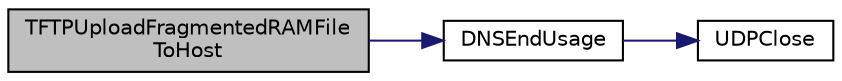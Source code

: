 digraph "TFTPUploadFragmentedRAMFileToHost"
{
  edge [fontname="Helvetica",fontsize="10",labelfontname="Helvetica",labelfontsize="10"];
  node [fontname="Helvetica",fontsize="10",shape=record];
  rankdir="LR";
  Node1 [label="TFTPUploadFragmentedRAMFile\lToHost",height=0.2,width=0.4,color="black", fillcolor="grey75", style="filled", fontcolor="black"];
  Node1 -> Node2 [color="midnightblue",fontsize="10",style="solid",fontname="Helvetica"];
  Node2 [label="DNSEndUsage",height=0.2,width=0.4,color="black", fillcolor="white", style="filled",URL="$_d_n_s_8h.html#a27e8ba4b66a0d78061be23911cd3a426"];
  Node2 -> Node3 [color="midnightblue",fontsize="10",style="solid",fontname="Helvetica"];
  Node3 [label="UDPClose",height=0.2,width=0.4,color="black", fillcolor="white", style="filled",URL="$_u_d_p_8h.html#ab324430d82f92d41aec441f45ddf7d0f"];
}
